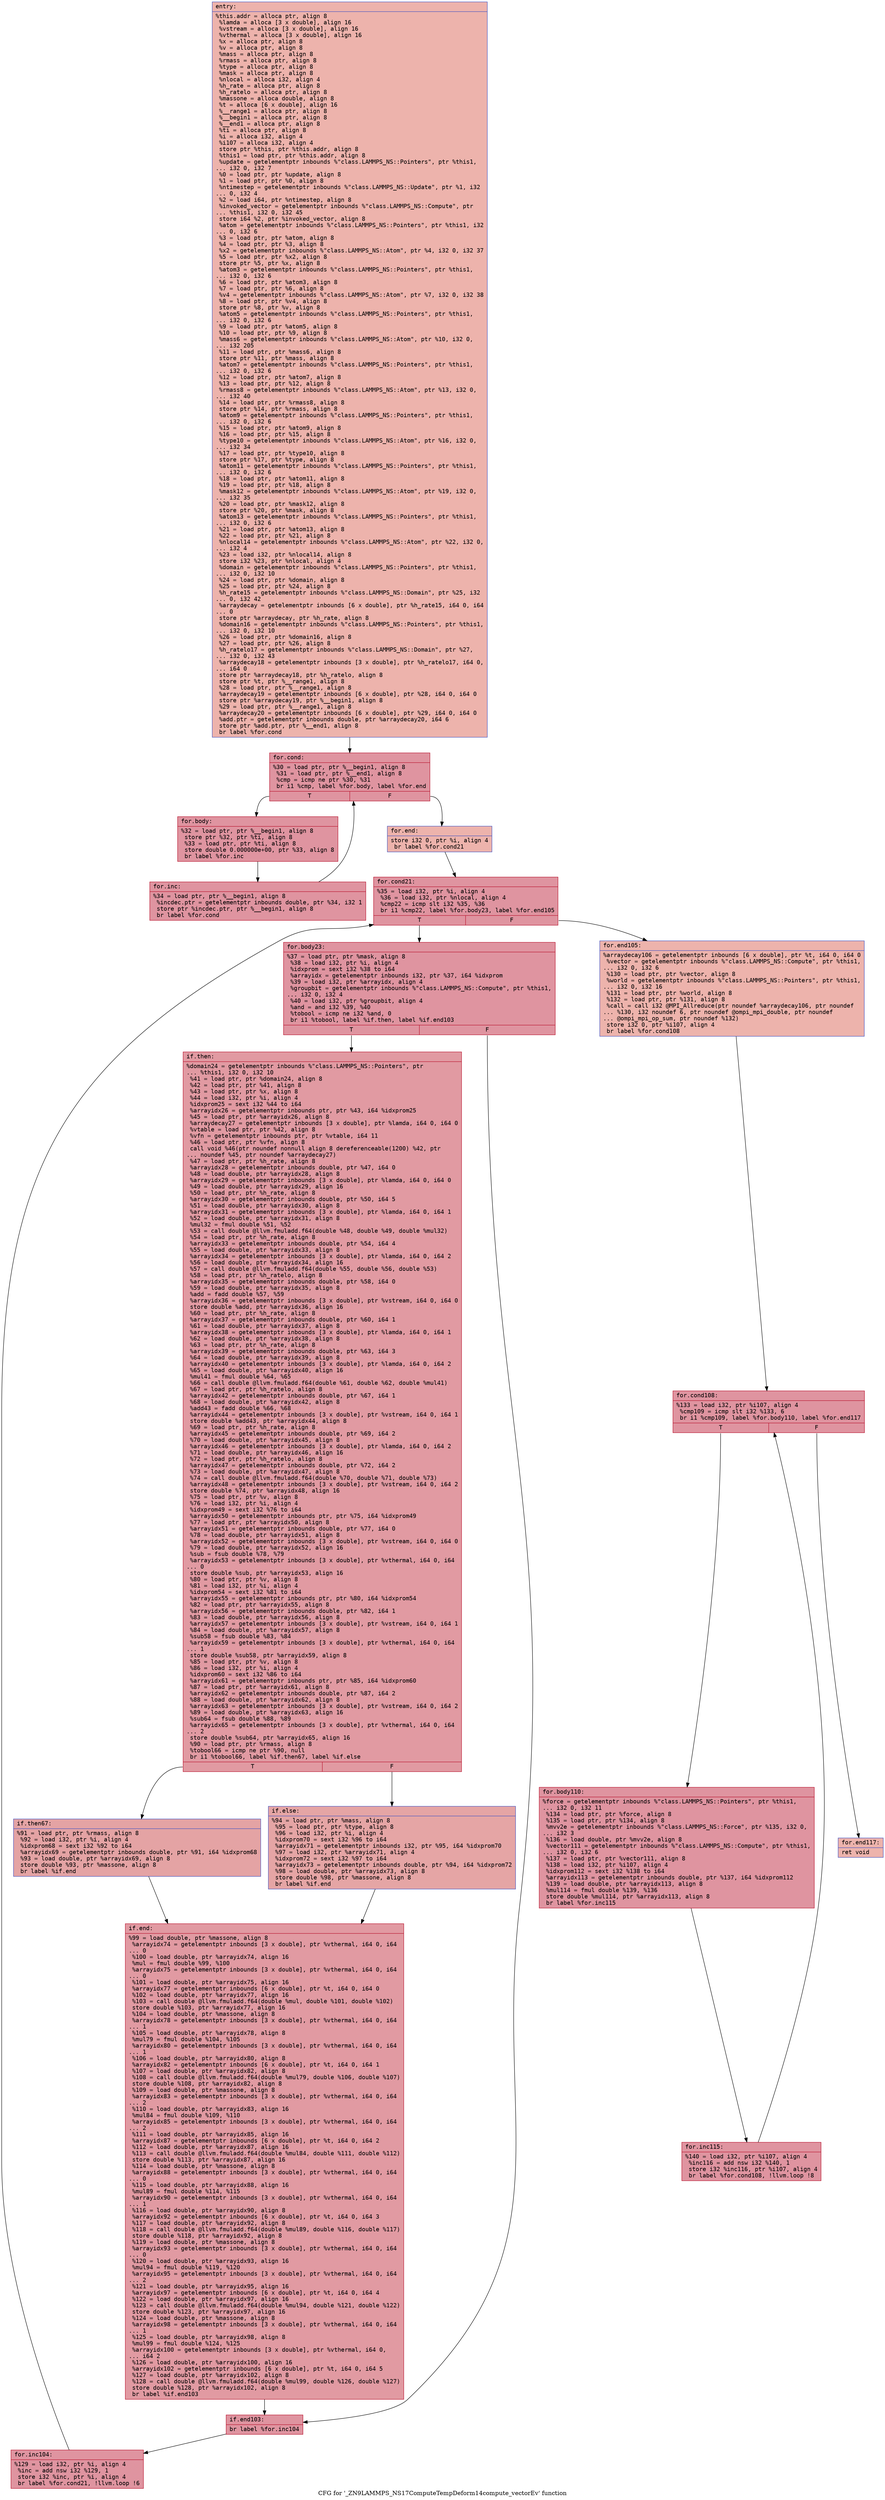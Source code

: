 digraph "CFG for '_ZN9LAMMPS_NS17ComputeTempDeform14compute_vectorEv' function" {
	label="CFG for '_ZN9LAMMPS_NS17ComputeTempDeform14compute_vectorEv' function";

	Node0x55f08dbd25b0 [shape=record,color="#3d50c3ff", style=filled, fillcolor="#d6524470" fontname="Courier",label="{entry:\l|  %this.addr = alloca ptr, align 8\l  %lamda = alloca [3 x double], align 16\l  %vstream = alloca [3 x double], align 16\l  %vthermal = alloca [3 x double], align 16\l  %x = alloca ptr, align 8\l  %v = alloca ptr, align 8\l  %mass = alloca ptr, align 8\l  %rmass = alloca ptr, align 8\l  %type = alloca ptr, align 8\l  %mask = alloca ptr, align 8\l  %nlocal = alloca i32, align 4\l  %h_rate = alloca ptr, align 8\l  %h_ratelo = alloca ptr, align 8\l  %massone = alloca double, align 8\l  %t = alloca [6 x double], align 16\l  %__range1 = alloca ptr, align 8\l  %__begin1 = alloca ptr, align 8\l  %__end1 = alloca ptr, align 8\l  %ti = alloca ptr, align 8\l  %i = alloca i32, align 4\l  %i107 = alloca i32, align 4\l  store ptr %this, ptr %this.addr, align 8\l  %this1 = load ptr, ptr %this.addr, align 8\l  %update = getelementptr inbounds %\"class.LAMMPS_NS::Pointers\", ptr %this1,\l... i32 0, i32 7\l  %0 = load ptr, ptr %update, align 8\l  %1 = load ptr, ptr %0, align 8\l  %ntimestep = getelementptr inbounds %\"class.LAMMPS_NS::Update\", ptr %1, i32\l... 0, i32 4\l  %2 = load i64, ptr %ntimestep, align 8\l  %invoked_vector = getelementptr inbounds %\"class.LAMMPS_NS::Compute\", ptr\l... %this1, i32 0, i32 45\l  store i64 %2, ptr %invoked_vector, align 8\l  %atom = getelementptr inbounds %\"class.LAMMPS_NS::Pointers\", ptr %this1, i32\l... 0, i32 6\l  %3 = load ptr, ptr %atom, align 8\l  %4 = load ptr, ptr %3, align 8\l  %x2 = getelementptr inbounds %\"class.LAMMPS_NS::Atom\", ptr %4, i32 0, i32 37\l  %5 = load ptr, ptr %x2, align 8\l  store ptr %5, ptr %x, align 8\l  %atom3 = getelementptr inbounds %\"class.LAMMPS_NS::Pointers\", ptr %this1,\l... i32 0, i32 6\l  %6 = load ptr, ptr %atom3, align 8\l  %7 = load ptr, ptr %6, align 8\l  %v4 = getelementptr inbounds %\"class.LAMMPS_NS::Atom\", ptr %7, i32 0, i32 38\l  %8 = load ptr, ptr %v4, align 8\l  store ptr %8, ptr %v, align 8\l  %atom5 = getelementptr inbounds %\"class.LAMMPS_NS::Pointers\", ptr %this1,\l... i32 0, i32 6\l  %9 = load ptr, ptr %atom5, align 8\l  %10 = load ptr, ptr %9, align 8\l  %mass6 = getelementptr inbounds %\"class.LAMMPS_NS::Atom\", ptr %10, i32 0,\l... i32 205\l  %11 = load ptr, ptr %mass6, align 8\l  store ptr %11, ptr %mass, align 8\l  %atom7 = getelementptr inbounds %\"class.LAMMPS_NS::Pointers\", ptr %this1,\l... i32 0, i32 6\l  %12 = load ptr, ptr %atom7, align 8\l  %13 = load ptr, ptr %12, align 8\l  %rmass8 = getelementptr inbounds %\"class.LAMMPS_NS::Atom\", ptr %13, i32 0,\l... i32 40\l  %14 = load ptr, ptr %rmass8, align 8\l  store ptr %14, ptr %rmass, align 8\l  %atom9 = getelementptr inbounds %\"class.LAMMPS_NS::Pointers\", ptr %this1,\l... i32 0, i32 6\l  %15 = load ptr, ptr %atom9, align 8\l  %16 = load ptr, ptr %15, align 8\l  %type10 = getelementptr inbounds %\"class.LAMMPS_NS::Atom\", ptr %16, i32 0,\l... i32 34\l  %17 = load ptr, ptr %type10, align 8\l  store ptr %17, ptr %type, align 8\l  %atom11 = getelementptr inbounds %\"class.LAMMPS_NS::Pointers\", ptr %this1,\l... i32 0, i32 6\l  %18 = load ptr, ptr %atom11, align 8\l  %19 = load ptr, ptr %18, align 8\l  %mask12 = getelementptr inbounds %\"class.LAMMPS_NS::Atom\", ptr %19, i32 0,\l... i32 35\l  %20 = load ptr, ptr %mask12, align 8\l  store ptr %20, ptr %mask, align 8\l  %atom13 = getelementptr inbounds %\"class.LAMMPS_NS::Pointers\", ptr %this1,\l... i32 0, i32 6\l  %21 = load ptr, ptr %atom13, align 8\l  %22 = load ptr, ptr %21, align 8\l  %nlocal14 = getelementptr inbounds %\"class.LAMMPS_NS::Atom\", ptr %22, i32 0,\l... i32 4\l  %23 = load i32, ptr %nlocal14, align 8\l  store i32 %23, ptr %nlocal, align 4\l  %domain = getelementptr inbounds %\"class.LAMMPS_NS::Pointers\", ptr %this1,\l... i32 0, i32 10\l  %24 = load ptr, ptr %domain, align 8\l  %25 = load ptr, ptr %24, align 8\l  %h_rate15 = getelementptr inbounds %\"class.LAMMPS_NS::Domain\", ptr %25, i32\l... 0, i32 42\l  %arraydecay = getelementptr inbounds [6 x double], ptr %h_rate15, i64 0, i64\l... 0\l  store ptr %arraydecay, ptr %h_rate, align 8\l  %domain16 = getelementptr inbounds %\"class.LAMMPS_NS::Pointers\", ptr %this1,\l... i32 0, i32 10\l  %26 = load ptr, ptr %domain16, align 8\l  %27 = load ptr, ptr %26, align 8\l  %h_ratelo17 = getelementptr inbounds %\"class.LAMMPS_NS::Domain\", ptr %27,\l... i32 0, i32 43\l  %arraydecay18 = getelementptr inbounds [3 x double], ptr %h_ratelo17, i64 0,\l... i64 0\l  store ptr %arraydecay18, ptr %h_ratelo, align 8\l  store ptr %t, ptr %__range1, align 8\l  %28 = load ptr, ptr %__range1, align 8\l  %arraydecay19 = getelementptr inbounds [6 x double], ptr %28, i64 0, i64 0\l  store ptr %arraydecay19, ptr %__begin1, align 8\l  %29 = load ptr, ptr %__range1, align 8\l  %arraydecay20 = getelementptr inbounds [6 x double], ptr %29, i64 0, i64 0\l  %add.ptr = getelementptr inbounds double, ptr %arraydecay20, i64 6\l  store ptr %add.ptr, ptr %__end1, align 8\l  br label %for.cond\l}"];
	Node0x55f08dbd25b0 -> Node0x55f08dbd8d80[tooltip="entry -> for.cond\nProbability 100.00%" ];
	Node0x55f08dbd8d80 [shape=record,color="#b70d28ff", style=filled, fillcolor="#b70d2870" fontname="Courier",label="{for.cond:\l|  %30 = load ptr, ptr %__begin1, align 8\l  %31 = load ptr, ptr %__end1, align 8\l  %cmp = icmp ne ptr %30, %31\l  br i1 %cmp, label %for.body, label %for.end\l|{<s0>T|<s1>F}}"];
	Node0x55f08dbd8d80:s0 -> Node0x55f08dba1b60[tooltip="for.cond -> for.body\nProbability 96.88%" ];
	Node0x55f08dbd8d80:s1 -> Node0x55f08dba1be0[tooltip="for.cond -> for.end\nProbability 3.12%" ];
	Node0x55f08dba1b60 [shape=record,color="#b70d28ff", style=filled, fillcolor="#b70d2870" fontname="Courier",label="{for.body:\l|  %32 = load ptr, ptr %__begin1, align 8\l  store ptr %32, ptr %ti, align 8\l  %33 = load ptr, ptr %ti, align 8\l  store double 0.000000e+00, ptr %33, align 8\l  br label %for.inc\l}"];
	Node0x55f08dba1b60 -> Node0x55f08dba1f40[tooltip="for.body -> for.inc\nProbability 100.00%" ];
	Node0x55f08dba1f40 [shape=record,color="#b70d28ff", style=filled, fillcolor="#b70d2870" fontname="Courier",label="{for.inc:\l|  %34 = load ptr, ptr %__begin1, align 8\l  %incdec.ptr = getelementptr inbounds double, ptr %34, i32 1\l  store ptr %incdec.ptr, ptr %__begin1, align 8\l  br label %for.cond\l}"];
	Node0x55f08dba1f40 -> Node0x55f08dbd8d80[tooltip="for.inc -> for.cond\nProbability 100.00%" ];
	Node0x55f08dba1be0 [shape=record,color="#3d50c3ff", style=filled, fillcolor="#d6524470" fontname="Courier",label="{for.end:\l|  store i32 0, ptr %i, align 4\l  br label %for.cond21\l}"];
	Node0x55f08dba1be0 -> Node0x55f08dbdced0[tooltip="for.end -> for.cond21\nProbability 100.00%" ];
	Node0x55f08dbdced0 [shape=record,color="#b70d28ff", style=filled, fillcolor="#b70d2870" fontname="Courier",label="{for.cond21:\l|  %35 = load i32, ptr %i, align 4\l  %36 = load i32, ptr %nlocal, align 4\l  %cmp22 = icmp slt i32 %35, %36\l  br i1 %cmp22, label %for.body23, label %for.end105\l|{<s0>T|<s1>F}}"];
	Node0x55f08dbdced0:s0 -> Node0x55f08dbdd170[tooltip="for.cond21 -> for.body23\nProbability 96.88%" ];
	Node0x55f08dbdced0:s1 -> Node0x55f08dbdd1f0[tooltip="for.cond21 -> for.end105\nProbability 3.12%" ];
	Node0x55f08dbdd170 [shape=record,color="#b70d28ff", style=filled, fillcolor="#b70d2870" fontname="Courier",label="{for.body23:\l|  %37 = load ptr, ptr %mask, align 8\l  %38 = load i32, ptr %i, align 4\l  %idxprom = sext i32 %38 to i64\l  %arrayidx = getelementptr inbounds i32, ptr %37, i64 %idxprom\l  %39 = load i32, ptr %arrayidx, align 4\l  %groupbit = getelementptr inbounds %\"class.LAMMPS_NS::Compute\", ptr %this1,\l... i32 0, i32 4\l  %40 = load i32, ptr %groupbit, align 4\l  %and = and i32 %39, %40\l  %tobool = icmp ne i32 %and, 0\l  br i1 %tobool, label %if.then, label %if.end103\l|{<s0>T|<s1>F}}"];
	Node0x55f08dbdd170:s0 -> Node0x55f08dbdd8d0[tooltip="for.body23 -> if.then\nProbability 62.50%" ];
	Node0x55f08dbdd170:s1 -> Node0x55f08dbdd940[tooltip="for.body23 -> if.end103\nProbability 37.50%" ];
	Node0x55f08dbdd8d0 [shape=record,color="#b70d28ff", style=filled, fillcolor="#bb1b2c70" fontname="Courier",label="{if.then:\l|  %domain24 = getelementptr inbounds %\"class.LAMMPS_NS::Pointers\", ptr\l... %this1, i32 0, i32 10\l  %41 = load ptr, ptr %domain24, align 8\l  %42 = load ptr, ptr %41, align 8\l  %43 = load ptr, ptr %x, align 8\l  %44 = load i32, ptr %i, align 4\l  %idxprom25 = sext i32 %44 to i64\l  %arrayidx26 = getelementptr inbounds ptr, ptr %43, i64 %idxprom25\l  %45 = load ptr, ptr %arrayidx26, align 8\l  %arraydecay27 = getelementptr inbounds [3 x double], ptr %lamda, i64 0, i64 0\l  %vtable = load ptr, ptr %42, align 8\l  %vfn = getelementptr inbounds ptr, ptr %vtable, i64 11\l  %46 = load ptr, ptr %vfn, align 8\l  call void %46(ptr noundef nonnull align 8 dereferenceable(1200) %42, ptr\l... noundef %45, ptr noundef %arraydecay27)\l  %47 = load ptr, ptr %h_rate, align 8\l  %arrayidx28 = getelementptr inbounds double, ptr %47, i64 0\l  %48 = load double, ptr %arrayidx28, align 8\l  %arrayidx29 = getelementptr inbounds [3 x double], ptr %lamda, i64 0, i64 0\l  %49 = load double, ptr %arrayidx29, align 16\l  %50 = load ptr, ptr %h_rate, align 8\l  %arrayidx30 = getelementptr inbounds double, ptr %50, i64 5\l  %51 = load double, ptr %arrayidx30, align 8\l  %arrayidx31 = getelementptr inbounds [3 x double], ptr %lamda, i64 0, i64 1\l  %52 = load double, ptr %arrayidx31, align 8\l  %mul32 = fmul double %51, %52\l  %53 = call double @llvm.fmuladd.f64(double %48, double %49, double %mul32)\l  %54 = load ptr, ptr %h_rate, align 8\l  %arrayidx33 = getelementptr inbounds double, ptr %54, i64 4\l  %55 = load double, ptr %arrayidx33, align 8\l  %arrayidx34 = getelementptr inbounds [3 x double], ptr %lamda, i64 0, i64 2\l  %56 = load double, ptr %arrayidx34, align 16\l  %57 = call double @llvm.fmuladd.f64(double %55, double %56, double %53)\l  %58 = load ptr, ptr %h_ratelo, align 8\l  %arrayidx35 = getelementptr inbounds double, ptr %58, i64 0\l  %59 = load double, ptr %arrayidx35, align 8\l  %add = fadd double %57, %59\l  %arrayidx36 = getelementptr inbounds [3 x double], ptr %vstream, i64 0, i64 0\l  store double %add, ptr %arrayidx36, align 16\l  %60 = load ptr, ptr %h_rate, align 8\l  %arrayidx37 = getelementptr inbounds double, ptr %60, i64 1\l  %61 = load double, ptr %arrayidx37, align 8\l  %arrayidx38 = getelementptr inbounds [3 x double], ptr %lamda, i64 0, i64 1\l  %62 = load double, ptr %arrayidx38, align 8\l  %63 = load ptr, ptr %h_rate, align 8\l  %arrayidx39 = getelementptr inbounds double, ptr %63, i64 3\l  %64 = load double, ptr %arrayidx39, align 8\l  %arrayidx40 = getelementptr inbounds [3 x double], ptr %lamda, i64 0, i64 2\l  %65 = load double, ptr %arrayidx40, align 16\l  %mul41 = fmul double %64, %65\l  %66 = call double @llvm.fmuladd.f64(double %61, double %62, double %mul41)\l  %67 = load ptr, ptr %h_ratelo, align 8\l  %arrayidx42 = getelementptr inbounds double, ptr %67, i64 1\l  %68 = load double, ptr %arrayidx42, align 8\l  %add43 = fadd double %66, %68\l  %arrayidx44 = getelementptr inbounds [3 x double], ptr %vstream, i64 0, i64 1\l  store double %add43, ptr %arrayidx44, align 8\l  %69 = load ptr, ptr %h_rate, align 8\l  %arrayidx45 = getelementptr inbounds double, ptr %69, i64 2\l  %70 = load double, ptr %arrayidx45, align 8\l  %arrayidx46 = getelementptr inbounds [3 x double], ptr %lamda, i64 0, i64 2\l  %71 = load double, ptr %arrayidx46, align 16\l  %72 = load ptr, ptr %h_ratelo, align 8\l  %arrayidx47 = getelementptr inbounds double, ptr %72, i64 2\l  %73 = load double, ptr %arrayidx47, align 8\l  %74 = call double @llvm.fmuladd.f64(double %70, double %71, double %73)\l  %arrayidx48 = getelementptr inbounds [3 x double], ptr %vstream, i64 0, i64 2\l  store double %74, ptr %arrayidx48, align 16\l  %75 = load ptr, ptr %v, align 8\l  %76 = load i32, ptr %i, align 4\l  %idxprom49 = sext i32 %76 to i64\l  %arrayidx50 = getelementptr inbounds ptr, ptr %75, i64 %idxprom49\l  %77 = load ptr, ptr %arrayidx50, align 8\l  %arrayidx51 = getelementptr inbounds double, ptr %77, i64 0\l  %78 = load double, ptr %arrayidx51, align 8\l  %arrayidx52 = getelementptr inbounds [3 x double], ptr %vstream, i64 0, i64 0\l  %79 = load double, ptr %arrayidx52, align 16\l  %sub = fsub double %78, %79\l  %arrayidx53 = getelementptr inbounds [3 x double], ptr %vthermal, i64 0, i64\l... 0\l  store double %sub, ptr %arrayidx53, align 16\l  %80 = load ptr, ptr %v, align 8\l  %81 = load i32, ptr %i, align 4\l  %idxprom54 = sext i32 %81 to i64\l  %arrayidx55 = getelementptr inbounds ptr, ptr %80, i64 %idxprom54\l  %82 = load ptr, ptr %arrayidx55, align 8\l  %arrayidx56 = getelementptr inbounds double, ptr %82, i64 1\l  %83 = load double, ptr %arrayidx56, align 8\l  %arrayidx57 = getelementptr inbounds [3 x double], ptr %vstream, i64 0, i64 1\l  %84 = load double, ptr %arrayidx57, align 8\l  %sub58 = fsub double %83, %84\l  %arrayidx59 = getelementptr inbounds [3 x double], ptr %vthermal, i64 0, i64\l... 1\l  store double %sub58, ptr %arrayidx59, align 8\l  %85 = load ptr, ptr %v, align 8\l  %86 = load i32, ptr %i, align 4\l  %idxprom60 = sext i32 %86 to i64\l  %arrayidx61 = getelementptr inbounds ptr, ptr %85, i64 %idxprom60\l  %87 = load ptr, ptr %arrayidx61, align 8\l  %arrayidx62 = getelementptr inbounds double, ptr %87, i64 2\l  %88 = load double, ptr %arrayidx62, align 8\l  %arrayidx63 = getelementptr inbounds [3 x double], ptr %vstream, i64 0, i64 2\l  %89 = load double, ptr %arrayidx63, align 16\l  %sub64 = fsub double %88, %89\l  %arrayidx65 = getelementptr inbounds [3 x double], ptr %vthermal, i64 0, i64\l... 2\l  store double %sub64, ptr %arrayidx65, align 16\l  %90 = load ptr, ptr %rmass, align 8\l  %tobool66 = icmp ne ptr %90, null\l  br i1 %tobool66, label %if.then67, label %if.else\l|{<s0>T|<s1>F}}"];
	Node0x55f08dbdd8d0:s0 -> Node0x55f08dbe2ec0[tooltip="if.then -> if.then67\nProbability 62.50%" ];
	Node0x55f08dbdd8d0:s1 -> Node0x55f08dbe2f40[tooltip="if.then -> if.else\nProbability 37.50%" ];
	Node0x55f08dbe2ec0 [shape=record,color="#3d50c3ff", style=filled, fillcolor="#c32e3170" fontname="Courier",label="{if.then67:\l|  %91 = load ptr, ptr %rmass, align 8\l  %92 = load i32, ptr %i, align 4\l  %idxprom68 = sext i32 %92 to i64\l  %arrayidx69 = getelementptr inbounds double, ptr %91, i64 %idxprom68\l  %93 = load double, ptr %arrayidx69, align 8\l  store double %93, ptr %massone, align 8\l  br label %if.end\l}"];
	Node0x55f08dbe2ec0 -> Node0x55f08dbe33f0[tooltip="if.then67 -> if.end\nProbability 100.00%" ];
	Node0x55f08dbe2f40 [shape=record,color="#3d50c3ff", style=filled, fillcolor="#c5333470" fontname="Courier",label="{if.else:\l|  %94 = load ptr, ptr %mass, align 8\l  %95 = load ptr, ptr %type, align 8\l  %96 = load i32, ptr %i, align 4\l  %idxprom70 = sext i32 %96 to i64\l  %arrayidx71 = getelementptr inbounds i32, ptr %95, i64 %idxprom70\l  %97 = load i32, ptr %arrayidx71, align 4\l  %idxprom72 = sext i32 %97 to i64\l  %arrayidx73 = getelementptr inbounds double, ptr %94, i64 %idxprom72\l  %98 = load double, ptr %arrayidx73, align 8\l  store double %98, ptr %massone, align 8\l  br label %if.end\l}"];
	Node0x55f08dbe2f40 -> Node0x55f08dbe33f0[tooltip="if.else -> if.end\nProbability 100.00%" ];
	Node0x55f08dbe33f0 [shape=record,color="#b70d28ff", style=filled, fillcolor="#bb1b2c70" fontname="Courier",label="{if.end:\l|  %99 = load double, ptr %massone, align 8\l  %arrayidx74 = getelementptr inbounds [3 x double], ptr %vthermal, i64 0, i64\l... 0\l  %100 = load double, ptr %arrayidx74, align 16\l  %mul = fmul double %99, %100\l  %arrayidx75 = getelementptr inbounds [3 x double], ptr %vthermal, i64 0, i64\l... 0\l  %101 = load double, ptr %arrayidx75, align 16\l  %arrayidx77 = getelementptr inbounds [6 x double], ptr %t, i64 0, i64 0\l  %102 = load double, ptr %arrayidx77, align 16\l  %103 = call double @llvm.fmuladd.f64(double %mul, double %101, double %102)\l  store double %103, ptr %arrayidx77, align 16\l  %104 = load double, ptr %massone, align 8\l  %arrayidx78 = getelementptr inbounds [3 x double], ptr %vthermal, i64 0, i64\l... 1\l  %105 = load double, ptr %arrayidx78, align 8\l  %mul79 = fmul double %104, %105\l  %arrayidx80 = getelementptr inbounds [3 x double], ptr %vthermal, i64 0, i64\l... 1\l  %106 = load double, ptr %arrayidx80, align 8\l  %arrayidx82 = getelementptr inbounds [6 x double], ptr %t, i64 0, i64 1\l  %107 = load double, ptr %arrayidx82, align 8\l  %108 = call double @llvm.fmuladd.f64(double %mul79, double %106, double %107)\l  store double %108, ptr %arrayidx82, align 8\l  %109 = load double, ptr %massone, align 8\l  %arrayidx83 = getelementptr inbounds [3 x double], ptr %vthermal, i64 0, i64\l... 2\l  %110 = load double, ptr %arrayidx83, align 16\l  %mul84 = fmul double %109, %110\l  %arrayidx85 = getelementptr inbounds [3 x double], ptr %vthermal, i64 0, i64\l... 2\l  %111 = load double, ptr %arrayidx85, align 16\l  %arrayidx87 = getelementptr inbounds [6 x double], ptr %t, i64 0, i64 2\l  %112 = load double, ptr %arrayidx87, align 16\l  %113 = call double @llvm.fmuladd.f64(double %mul84, double %111, double %112)\l  store double %113, ptr %arrayidx87, align 16\l  %114 = load double, ptr %massone, align 8\l  %arrayidx88 = getelementptr inbounds [3 x double], ptr %vthermal, i64 0, i64\l... 0\l  %115 = load double, ptr %arrayidx88, align 16\l  %mul89 = fmul double %114, %115\l  %arrayidx90 = getelementptr inbounds [3 x double], ptr %vthermal, i64 0, i64\l... 1\l  %116 = load double, ptr %arrayidx90, align 8\l  %arrayidx92 = getelementptr inbounds [6 x double], ptr %t, i64 0, i64 3\l  %117 = load double, ptr %arrayidx92, align 8\l  %118 = call double @llvm.fmuladd.f64(double %mul89, double %116, double %117)\l  store double %118, ptr %arrayidx92, align 8\l  %119 = load double, ptr %massone, align 8\l  %arrayidx93 = getelementptr inbounds [3 x double], ptr %vthermal, i64 0, i64\l... 0\l  %120 = load double, ptr %arrayidx93, align 16\l  %mul94 = fmul double %119, %120\l  %arrayidx95 = getelementptr inbounds [3 x double], ptr %vthermal, i64 0, i64\l... 2\l  %121 = load double, ptr %arrayidx95, align 16\l  %arrayidx97 = getelementptr inbounds [6 x double], ptr %t, i64 0, i64 4\l  %122 = load double, ptr %arrayidx97, align 16\l  %123 = call double @llvm.fmuladd.f64(double %mul94, double %121, double %122)\l  store double %123, ptr %arrayidx97, align 16\l  %124 = load double, ptr %massone, align 8\l  %arrayidx98 = getelementptr inbounds [3 x double], ptr %vthermal, i64 0, i64\l... 1\l  %125 = load double, ptr %arrayidx98, align 8\l  %mul99 = fmul double %124, %125\l  %arrayidx100 = getelementptr inbounds [3 x double], ptr %vthermal, i64 0,\l... i64 2\l  %126 = load double, ptr %arrayidx100, align 16\l  %arrayidx102 = getelementptr inbounds [6 x double], ptr %t, i64 0, i64 5\l  %127 = load double, ptr %arrayidx102, align 8\l  %128 = call double @llvm.fmuladd.f64(double %mul99, double %126, double %127)\l  store double %128, ptr %arrayidx102, align 8\l  br label %if.end103\l}"];
	Node0x55f08dbe33f0 -> Node0x55f08dbdd940[tooltip="if.end -> if.end103\nProbability 100.00%" ];
	Node0x55f08dbdd940 [shape=record,color="#b70d28ff", style=filled, fillcolor="#b70d2870" fontname="Courier",label="{if.end103:\l|  br label %for.inc104\l}"];
	Node0x55f08dbdd940 -> Node0x55f08dbe7030[tooltip="if.end103 -> for.inc104\nProbability 100.00%" ];
	Node0x55f08dbe7030 [shape=record,color="#b70d28ff", style=filled, fillcolor="#b70d2870" fontname="Courier",label="{for.inc104:\l|  %129 = load i32, ptr %i, align 4\l  %inc = add nsw i32 %129, 1\l  store i32 %inc, ptr %i, align 4\l  br label %for.cond21, !llvm.loop !6\l}"];
	Node0x55f08dbe7030 -> Node0x55f08dbdced0[tooltip="for.inc104 -> for.cond21\nProbability 100.00%" ];
	Node0x55f08dbdd1f0 [shape=record,color="#3d50c3ff", style=filled, fillcolor="#d6524470" fontname="Courier",label="{for.end105:\l|  %arraydecay106 = getelementptr inbounds [6 x double], ptr %t, i64 0, i64 0\l  %vector = getelementptr inbounds %\"class.LAMMPS_NS::Compute\", ptr %this1,\l... i32 0, i32 6\l  %130 = load ptr, ptr %vector, align 8\l  %world = getelementptr inbounds %\"class.LAMMPS_NS::Pointers\", ptr %this1,\l... i32 0, i32 16\l  %131 = load ptr, ptr %world, align 8\l  %132 = load ptr, ptr %131, align 8\l  %call = call i32 @MPI_Allreduce(ptr noundef %arraydecay106, ptr noundef\l... %130, i32 noundef 6, ptr noundef @ompi_mpi_double, ptr noundef\l... @ompi_mpi_op_sum, ptr noundef %132)\l  store i32 0, ptr %i107, align 4\l  br label %for.cond108\l}"];
	Node0x55f08dbdd1f0 -> Node0x55f08dbe7a60[tooltip="for.end105 -> for.cond108\nProbability 100.00%" ];
	Node0x55f08dbe7a60 [shape=record,color="#b70d28ff", style=filled, fillcolor="#b70d2870" fontname="Courier",label="{for.cond108:\l|  %133 = load i32, ptr %i107, align 4\l  %cmp109 = icmp slt i32 %133, 6\l  br i1 %cmp109, label %for.body110, label %for.end117\l|{<s0>T|<s1>F}}"];
	Node0x55f08dbe7a60:s0 -> Node0x55f08dbe7c30[tooltip="for.cond108 -> for.body110\nProbability 96.88%" ];
	Node0x55f08dbe7a60:s1 -> Node0x55f08dbe7cb0[tooltip="for.cond108 -> for.end117\nProbability 3.12%" ];
	Node0x55f08dbe7c30 [shape=record,color="#b70d28ff", style=filled, fillcolor="#b70d2870" fontname="Courier",label="{for.body110:\l|  %force = getelementptr inbounds %\"class.LAMMPS_NS::Pointers\", ptr %this1,\l... i32 0, i32 11\l  %134 = load ptr, ptr %force, align 8\l  %135 = load ptr, ptr %134, align 8\l  %mvv2e = getelementptr inbounds %\"class.LAMMPS_NS::Force\", ptr %135, i32 0,\l... i32 3\l  %136 = load double, ptr %mvv2e, align 8\l  %vector111 = getelementptr inbounds %\"class.LAMMPS_NS::Compute\", ptr %this1,\l... i32 0, i32 6\l  %137 = load ptr, ptr %vector111, align 8\l  %138 = load i32, ptr %i107, align 4\l  %idxprom112 = sext i32 %138 to i64\l  %arrayidx113 = getelementptr inbounds double, ptr %137, i64 %idxprom112\l  %139 = load double, ptr %arrayidx113, align 8\l  %mul114 = fmul double %139, %136\l  store double %mul114, ptr %arrayidx113, align 8\l  br label %for.inc115\l}"];
	Node0x55f08dbe7c30 -> Node0x55f08dbe8650[tooltip="for.body110 -> for.inc115\nProbability 100.00%" ];
	Node0x55f08dbe8650 [shape=record,color="#b70d28ff", style=filled, fillcolor="#b70d2870" fontname="Courier",label="{for.inc115:\l|  %140 = load i32, ptr %i107, align 4\l  %inc116 = add nsw i32 %140, 1\l  store i32 %inc116, ptr %i107, align 4\l  br label %for.cond108, !llvm.loop !8\l}"];
	Node0x55f08dbe8650 -> Node0x55f08dbe7a60[tooltip="for.inc115 -> for.cond108\nProbability 100.00%" ];
	Node0x55f08dbe7cb0 [shape=record,color="#3d50c3ff", style=filled, fillcolor="#d6524470" fontname="Courier",label="{for.end117:\l|  ret void\l}"];
}
